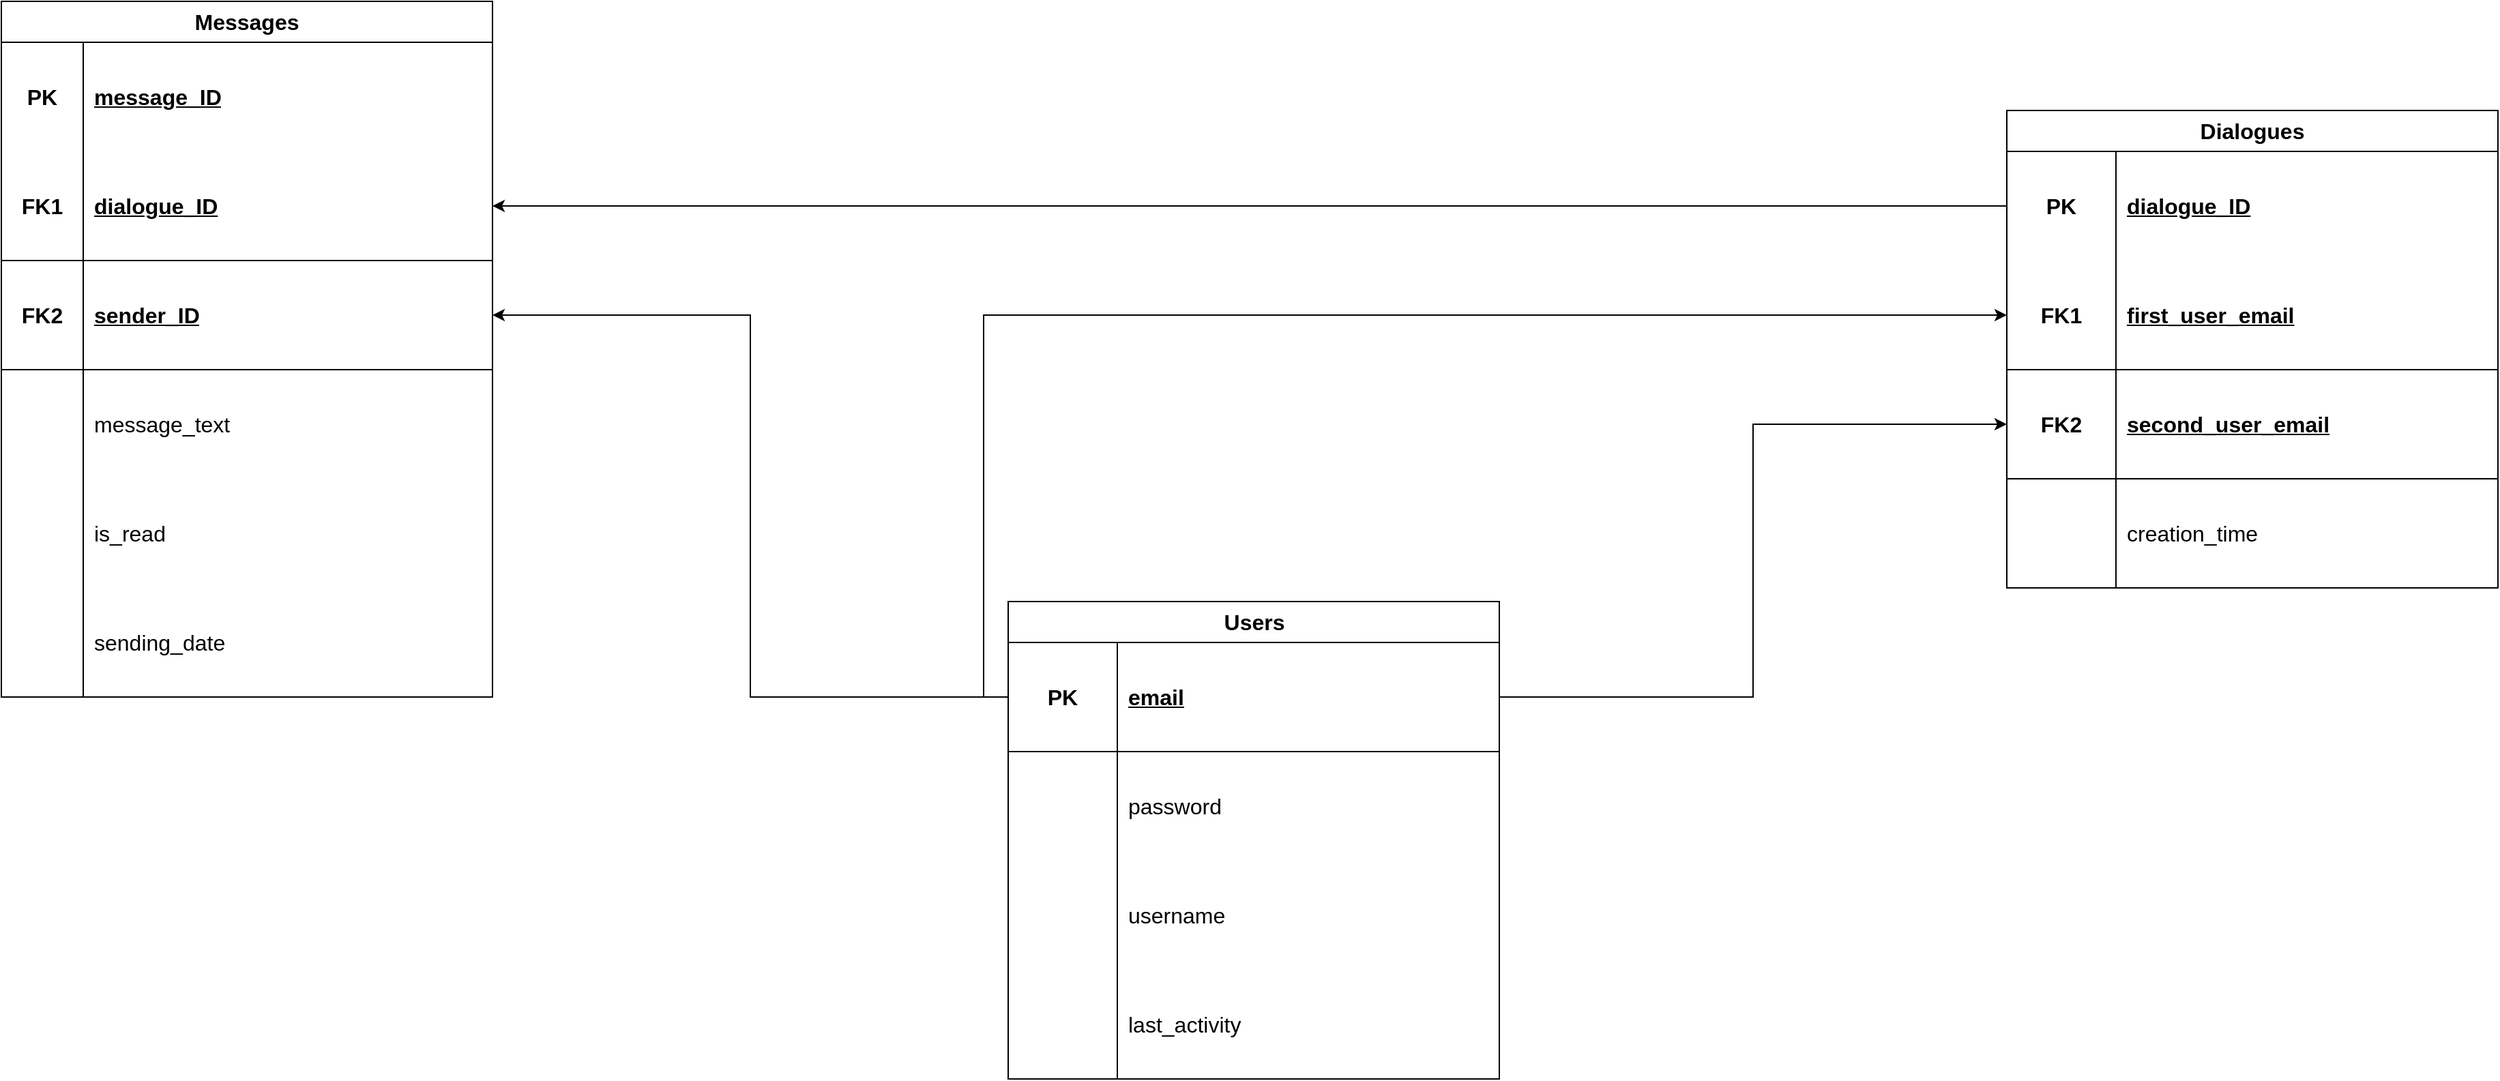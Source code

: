 <mxfile version="21.6.2" type="github">
  <diagram name="Страница 1" id="ArhTz1QJqoJ26JUiT9pj">
    <mxGraphModel dx="2473" dy="1409" grid="1" gridSize="10" guides="1" tooltips="1" connect="1" arrows="1" fold="1" page="1" pageScale="1" pageWidth="2336" pageHeight="1654" math="0" shadow="0">
      <root>
        <mxCell id="0" />
        <mxCell id="1" parent="0" />
        <mxCell id="ST9J7T8Uzd0xjBjnx_Wn-15" value="Users" style="shape=table;startSize=30;container=1;collapsible=1;childLayout=tableLayout;fixedRows=1;rowLines=0;fontStyle=1;align=center;resizeLast=1;html=1;fontSize=16;" vertex="1" parent="1">
          <mxGeometry x="988" y="840" width="360" height="350" as="geometry" />
        </mxCell>
        <mxCell id="ST9J7T8Uzd0xjBjnx_Wn-16" value="" style="shape=tableRow;horizontal=0;startSize=0;swimlaneHead=0;swimlaneBody=0;fillColor=none;collapsible=0;dropTarget=0;points=[[0,0.5],[1,0.5]];portConstraint=eastwest;top=0;left=0;right=0;bottom=1;" vertex="1" parent="ST9J7T8Uzd0xjBjnx_Wn-15">
          <mxGeometry y="30" width="360" height="80" as="geometry" />
        </mxCell>
        <mxCell id="ST9J7T8Uzd0xjBjnx_Wn-17" value="PK" style="shape=partialRectangle;connectable=0;fillColor=none;top=0;left=0;bottom=0;right=0;fontStyle=1;overflow=hidden;whiteSpace=wrap;html=1;fontSize=16;" vertex="1" parent="ST9J7T8Uzd0xjBjnx_Wn-16">
          <mxGeometry width="80" height="80" as="geometry">
            <mxRectangle width="80" height="80" as="alternateBounds" />
          </mxGeometry>
        </mxCell>
        <mxCell id="ST9J7T8Uzd0xjBjnx_Wn-18" value="email" style="shape=partialRectangle;connectable=0;fillColor=none;top=0;left=0;bottom=0;right=0;align=left;spacingLeft=6;fontStyle=5;overflow=hidden;whiteSpace=wrap;html=1;fontSize=16;" vertex="1" parent="ST9J7T8Uzd0xjBjnx_Wn-16">
          <mxGeometry x="80" width="280" height="80" as="geometry">
            <mxRectangle width="280" height="80" as="alternateBounds" />
          </mxGeometry>
        </mxCell>
        <mxCell id="ST9J7T8Uzd0xjBjnx_Wn-19" value="" style="shape=tableRow;horizontal=0;startSize=0;swimlaneHead=0;swimlaneBody=0;fillColor=none;collapsible=0;dropTarget=0;points=[[0,0.5],[1,0.5]];portConstraint=eastwest;top=0;left=0;right=0;bottom=0;" vertex="1" parent="ST9J7T8Uzd0xjBjnx_Wn-15">
          <mxGeometry y="110" width="360" height="80" as="geometry" />
        </mxCell>
        <mxCell id="ST9J7T8Uzd0xjBjnx_Wn-20" value="" style="shape=partialRectangle;connectable=0;fillColor=none;top=0;left=0;bottom=0;right=0;editable=1;overflow=hidden;whiteSpace=wrap;html=1;fontSize=16;" vertex="1" parent="ST9J7T8Uzd0xjBjnx_Wn-19">
          <mxGeometry width="80" height="80" as="geometry">
            <mxRectangle width="80" height="80" as="alternateBounds" />
          </mxGeometry>
        </mxCell>
        <mxCell id="ST9J7T8Uzd0xjBjnx_Wn-21" value="password" style="shape=partialRectangle;connectable=0;fillColor=none;top=0;left=0;bottom=0;right=0;align=left;spacingLeft=6;overflow=hidden;whiteSpace=wrap;html=1;fontSize=16;" vertex="1" parent="ST9J7T8Uzd0xjBjnx_Wn-19">
          <mxGeometry x="80" width="280" height="80" as="geometry">
            <mxRectangle width="280" height="80" as="alternateBounds" />
          </mxGeometry>
        </mxCell>
        <mxCell id="ST9J7T8Uzd0xjBjnx_Wn-22" value="" style="shape=tableRow;horizontal=0;startSize=0;swimlaneHead=0;swimlaneBody=0;fillColor=none;collapsible=0;dropTarget=0;points=[[0,0.5],[1,0.5]];portConstraint=eastwest;top=0;left=0;right=0;bottom=0;" vertex="1" parent="ST9J7T8Uzd0xjBjnx_Wn-15">
          <mxGeometry y="190" width="360" height="80" as="geometry" />
        </mxCell>
        <mxCell id="ST9J7T8Uzd0xjBjnx_Wn-23" value="" style="shape=partialRectangle;connectable=0;fillColor=none;top=0;left=0;bottom=0;right=0;editable=1;overflow=hidden;whiteSpace=wrap;html=1;fontSize=16;" vertex="1" parent="ST9J7T8Uzd0xjBjnx_Wn-22">
          <mxGeometry width="80" height="80" as="geometry">
            <mxRectangle width="80" height="80" as="alternateBounds" />
          </mxGeometry>
        </mxCell>
        <mxCell id="ST9J7T8Uzd0xjBjnx_Wn-24" value="username" style="shape=partialRectangle;connectable=0;fillColor=none;top=0;left=0;bottom=0;right=0;align=left;spacingLeft=6;overflow=hidden;whiteSpace=wrap;html=1;fontSize=16;" vertex="1" parent="ST9J7T8Uzd0xjBjnx_Wn-22">
          <mxGeometry x="80" width="280" height="80" as="geometry">
            <mxRectangle width="280" height="80" as="alternateBounds" />
          </mxGeometry>
        </mxCell>
        <mxCell id="ST9J7T8Uzd0xjBjnx_Wn-69" value="" style="shape=tableRow;horizontal=0;startSize=0;swimlaneHead=0;swimlaneBody=0;fillColor=none;collapsible=0;dropTarget=0;points=[[0,0.5],[1,0.5]];portConstraint=eastwest;top=0;left=0;right=0;bottom=0;" vertex="1" parent="ST9J7T8Uzd0xjBjnx_Wn-15">
          <mxGeometry y="270" width="360" height="80" as="geometry" />
        </mxCell>
        <mxCell id="ST9J7T8Uzd0xjBjnx_Wn-70" value="" style="shape=partialRectangle;connectable=0;fillColor=none;top=0;left=0;bottom=0;right=0;editable=1;overflow=hidden;whiteSpace=wrap;html=1;fontSize=16;" vertex="1" parent="ST9J7T8Uzd0xjBjnx_Wn-69">
          <mxGeometry width="80" height="80" as="geometry">
            <mxRectangle width="80" height="80" as="alternateBounds" />
          </mxGeometry>
        </mxCell>
        <mxCell id="ST9J7T8Uzd0xjBjnx_Wn-71" value="last_activity" style="shape=partialRectangle;connectable=0;fillColor=none;top=0;left=0;bottom=0;right=0;align=left;spacingLeft=6;overflow=hidden;whiteSpace=wrap;html=1;fontSize=16;" vertex="1" parent="ST9J7T8Uzd0xjBjnx_Wn-69">
          <mxGeometry x="80" width="280" height="80" as="geometry">
            <mxRectangle width="280" height="80" as="alternateBounds" />
          </mxGeometry>
        </mxCell>
        <mxCell id="ST9J7T8Uzd0xjBjnx_Wn-31" value="Dialogues" style="shape=table;startSize=30;container=1;collapsible=1;childLayout=tableLayout;fixedRows=1;rowLines=0;fontStyle=1;align=center;resizeLast=1;html=1;whiteSpace=wrap;fontSize=16;" vertex="1" parent="1">
          <mxGeometry x="1720" y="480" width="360" height="350" as="geometry" />
        </mxCell>
        <mxCell id="ST9J7T8Uzd0xjBjnx_Wn-32" value="" style="shape=tableRow;horizontal=0;startSize=0;swimlaneHead=0;swimlaneBody=0;fillColor=none;collapsible=0;dropTarget=0;points=[[0,0.5],[1,0.5]];portConstraint=eastwest;top=0;left=0;right=0;bottom=0;html=1;" vertex="1" parent="ST9J7T8Uzd0xjBjnx_Wn-31">
          <mxGeometry y="30" width="360" height="80" as="geometry" />
        </mxCell>
        <mxCell id="ST9J7T8Uzd0xjBjnx_Wn-33" value="PK" style="shape=partialRectangle;connectable=0;fillColor=none;top=0;left=0;bottom=0;right=0;fontStyle=1;overflow=hidden;html=1;whiteSpace=wrap;fontSize=16;" vertex="1" parent="ST9J7T8Uzd0xjBjnx_Wn-32">
          <mxGeometry width="80" height="80" as="geometry">
            <mxRectangle width="80" height="80" as="alternateBounds" />
          </mxGeometry>
        </mxCell>
        <mxCell id="ST9J7T8Uzd0xjBjnx_Wn-34" value="dialogue_ID" style="shape=partialRectangle;connectable=0;fillColor=none;top=0;left=0;bottom=0;right=0;align=left;spacingLeft=6;fontStyle=5;overflow=hidden;html=1;whiteSpace=wrap;fontSize=16;" vertex="1" parent="ST9J7T8Uzd0xjBjnx_Wn-32">
          <mxGeometry x="80" width="280" height="80" as="geometry">
            <mxRectangle width="280" height="80" as="alternateBounds" />
          </mxGeometry>
        </mxCell>
        <mxCell id="ST9J7T8Uzd0xjBjnx_Wn-35" value="" style="shape=tableRow;horizontal=0;startSize=0;swimlaneHead=0;swimlaneBody=0;fillColor=none;collapsible=0;dropTarget=0;points=[[0,0.5],[1,0.5]];portConstraint=eastwest;top=0;left=0;right=0;bottom=1;html=1;" vertex="1" parent="ST9J7T8Uzd0xjBjnx_Wn-31">
          <mxGeometry y="110" width="360" height="80" as="geometry" />
        </mxCell>
        <mxCell id="ST9J7T8Uzd0xjBjnx_Wn-36" value="FK1" style="shape=partialRectangle;connectable=0;fillColor=none;top=0;left=0;bottom=0;right=0;fontStyle=1;overflow=hidden;html=1;whiteSpace=wrap;fontSize=16;" vertex="1" parent="ST9J7T8Uzd0xjBjnx_Wn-35">
          <mxGeometry width="80" height="80" as="geometry">
            <mxRectangle width="80" height="80" as="alternateBounds" />
          </mxGeometry>
        </mxCell>
        <mxCell id="ST9J7T8Uzd0xjBjnx_Wn-37" value="first_user_email" style="shape=partialRectangle;connectable=0;fillColor=none;top=0;left=0;bottom=0;right=0;align=left;spacingLeft=6;fontStyle=5;overflow=hidden;html=1;whiteSpace=wrap;fontSize=16;" vertex="1" parent="ST9J7T8Uzd0xjBjnx_Wn-35">
          <mxGeometry x="80" width="280" height="80" as="geometry">
            <mxRectangle width="280" height="80" as="alternateBounds" />
          </mxGeometry>
        </mxCell>
        <mxCell id="ST9J7T8Uzd0xjBjnx_Wn-44" value="" style="shape=tableRow;horizontal=0;startSize=0;swimlaneHead=0;swimlaneBody=0;fillColor=none;collapsible=0;dropTarget=0;points=[[0,0.5],[1,0.5]];portConstraint=eastwest;top=0;left=0;right=0;bottom=1;html=1;" vertex="1" parent="ST9J7T8Uzd0xjBjnx_Wn-31">
          <mxGeometry y="190" width="360" height="80" as="geometry" />
        </mxCell>
        <mxCell id="ST9J7T8Uzd0xjBjnx_Wn-45" value="FK2" style="shape=partialRectangle;connectable=0;fillColor=none;top=0;left=0;bottom=0;right=0;fontStyle=1;overflow=hidden;html=1;whiteSpace=wrap;fontSize=16;" vertex="1" parent="ST9J7T8Uzd0xjBjnx_Wn-44">
          <mxGeometry width="80" height="80" as="geometry">
            <mxRectangle width="80" height="80" as="alternateBounds" />
          </mxGeometry>
        </mxCell>
        <mxCell id="ST9J7T8Uzd0xjBjnx_Wn-46" value="second_user_email" style="shape=partialRectangle;connectable=0;fillColor=none;top=0;left=0;bottom=0;right=0;align=left;spacingLeft=6;fontStyle=5;overflow=hidden;html=1;whiteSpace=wrap;fontSize=16;" vertex="1" parent="ST9J7T8Uzd0xjBjnx_Wn-44">
          <mxGeometry x="80" width="280" height="80" as="geometry">
            <mxRectangle width="280" height="80" as="alternateBounds" />
          </mxGeometry>
        </mxCell>
        <mxCell id="ST9J7T8Uzd0xjBjnx_Wn-38" value="" style="shape=tableRow;horizontal=0;startSize=0;swimlaneHead=0;swimlaneBody=0;fillColor=none;collapsible=0;dropTarget=0;points=[[0,0.5],[1,0.5]];portConstraint=eastwest;top=0;left=0;right=0;bottom=0;html=1;" vertex="1" parent="ST9J7T8Uzd0xjBjnx_Wn-31">
          <mxGeometry y="270" width="360" height="80" as="geometry" />
        </mxCell>
        <mxCell id="ST9J7T8Uzd0xjBjnx_Wn-39" value="" style="shape=partialRectangle;connectable=0;fillColor=none;top=0;left=0;bottom=0;right=0;editable=1;overflow=hidden;html=1;whiteSpace=wrap;fontSize=16;" vertex="1" parent="ST9J7T8Uzd0xjBjnx_Wn-38">
          <mxGeometry width="80" height="80" as="geometry">
            <mxRectangle width="80" height="80" as="alternateBounds" />
          </mxGeometry>
        </mxCell>
        <mxCell id="ST9J7T8Uzd0xjBjnx_Wn-40" value="creation_time" style="shape=partialRectangle;connectable=0;fillColor=none;top=0;left=0;bottom=0;right=0;align=left;spacingLeft=6;overflow=hidden;html=1;whiteSpace=wrap;fontSize=16;" vertex="1" parent="ST9J7T8Uzd0xjBjnx_Wn-38">
          <mxGeometry x="80" width="280" height="80" as="geometry">
            <mxRectangle width="280" height="80" as="alternateBounds" />
          </mxGeometry>
        </mxCell>
        <mxCell id="ST9J7T8Uzd0xjBjnx_Wn-47" value="Messages" style="shape=table;startSize=30;container=1;collapsible=1;childLayout=tableLayout;fixedRows=1;rowLines=0;fontStyle=1;align=center;resizeLast=1;html=1;whiteSpace=wrap;fontSize=16;" vertex="1" parent="1">
          <mxGeometry x="250" y="400" width="360" height="510" as="geometry" />
        </mxCell>
        <mxCell id="ST9J7T8Uzd0xjBjnx_Wn-48" value="" style="shape=tableRow;horizontal=0;startSize=0;swimlaneHead=0;swimlaneBody=0;fillColor=none;collapsible=0;dropTarget=0;points=[[0,0.5],[1,0.5]];portConstraint=eastwest;top=0;left=0;right=0;bottom=0;html=1;" vertex="1" parent="ST9J7T8Uzd0xjBjnx_Wn-47">
          <mxGeometry y="30" width="360" height="80" as="geometry" />
        </mxCell>
        <mxCell id="ST9J7T8Uzd0xjBjnx_Wn-49" value="PK" style="shape=partialRectangle;connectable=0;fillColor=none;top=0;left=0;bottom=0;right=0;fontStyle=1;overflow=hidden;html=1;whiteSpace=wrap;fontSize=16;" vertex="1" parent="ST9J7T8Uzd0xjBjnx_Wn-48">
          <mxGeometry width="60" height="80" as="geometry">
            <mxRectangle width="60" height="80" as="alternateBounds" />
          </mxGeometry>
        </mxCell>
        <mxCell id="ST9J7T8Uzd0xjBjnx_Wn-50" value="message_ID" style="shape=partialRectangle;connectable=0;fillColor=none;top=0;left=0;bottom=0;right=0;align=left;spacingLeft=6;fontStyle=5;overflow=hidden;html=1;whiteSpace=wrap;fontSize=16;" vertex="1" parent="ST9J7T8Uzd0xjBjnx_Wn-48">
          <mxGeometry x="60" width="300" height="80" as="geometry">
            <mxRectangle width="300" height="80" as="alternateBounds" />
          </mxGeometry>
        </mxCell>
        <mxCell id="ST9J7T8Uzd0xjBjnx_Wn-60" value="" style="shape=tableRow;horizontal=0;startSize=0;swimlaneHead=0;swimlaneBody=0;fillColor=none;collapsible=0;dropTarget=0;points=[[0,0.5],[1,0.5]];portConstraint=eastwest;top=0;left=0;right=0;bottom=1;html=1;" vertex="1" parent="ST9J7T8Uzd0xjBjnx_Wn-47">
          <mxGeometry y="110" width="360" height="80" as="geometry" />
        </mxCell>
        <mxCell id="ST9J7T8Uzd0xjBjnx_Wn-61" value="FK1" style="shape=partialRectangle;connectable=0;fillColor=none;top=0;left=0;bottom=0;right=0;fontStyle=1;overflow=hidden;html=1;whiteSpace=wrap;fontSize=16;" vertex="1" parent="ST9J7T8Uzd0xjBjnx_Wn-60">
          <mxGeometry width="60" height="80" as="geometry">
            <mxRectangle width="60" height="80" as="alternateBounds" />
          </mxGeometry>
        </mxCell>
        <mxCell id="ST9J7T8Uzd0xjBjnx_Wn-62" value="dialogue_ID" style="shape=partialRectangle;connectable=0;fillColor=none;top=0;left=0;bottom=0;right=0;align=left;spacingLeft=6;fontStyle=5;overflow=hidden;html=1;whiteSpace=wrap;fontSize=16;" vertex="1" parent="ST9J7T8Uzd0xjBjnx_Wn-60">
          <mxGeometry x="60" width="300" height="80" as="geometry">
            <mxRectangle width="300" height="80" as="alternateBounds" />
          </mxGeometry>
        </mxCell>
        <mxCell id="ST9J7T8Uzd0xjBjnx_Wn-63" value="" style="shape=tableRow;horizontal=0;startSize=0;swimlaneHead=0;swimlaneBody=0;fillColor=none;collapsible=0;dropTarget=0;points=[[0,0.5],[1,0.5]];portConstraint=eastwest;top=0;left=0;right=0;bottom=1;html=1;" vertex="1" parent="ST9J7T8Uzd0xjBjnx_Wn-47">
          <mxGeometry y="190" width="360" height="80" as="geometry" />
        </mxCell>
        <mxCell id="ST9J7T8Uzd0xjBjnx_Wn-64" value="FK2" style="shape=partialRectangle;connectable=0;fillColor=none;top=0;left=0;bottom=0;right=0;fontStyle=1;overflow=hidden;html=1;whiteSpace=wrap;fontSize=16;" vertex="1" parent="ST9J7T8Uzd0xjBjnx_Wn-63">
          <mxGeometry width="60" height="80" as="geometry">
            <mxRectangle width="60" height="80" as="alternateBounds" />
          </mxGeometry>
        </mxCell>
        <mxCell id="ST9J7T8Uzd0xjBjnx_Wn-65" value="sender_ID" style="shape=partialRectangle;connectable=0;fillColor=none;top=0;left=0;bottom=0;right=0;align=left;spacingLeft=6;fontStyle=5;overflow=hidden;html=1;whiteSpace=wrap;fontSize=16;" vertex="1" parent="ST9J7T8Uzd0xjBjnx_Wn-63">
          <mxGeometry x="60" width="300" height="80" as="geometry">
            <mxRectangle width="300" height="80" as="alternateBounds" />
          </mxGeometry>
        </mxCell>
        <mxCell id="ST9J7T8Uzd0xjBjnx_Wn-54" value="" style="shape=tableRow;horizontal=0;startSize=0;swimlaneHead=0;swimlaneBody=0;fillColor=none;collapsible=0;dropTarget=0;points=[[0,0.5],[1,0.5]];portConstraint=eastwest;top=0;left=0;right=0;bottom=0;html=1;" vertex="1" parent="ST9J7T8Uzd0xjBjnx_Wn-47">
          <mxGeometry y="270" width="360" height="80" as="geometry" />
        </mxCell>
        <mxCell id="ST9J7T8Uzd0xjBjnx_Wn-55" value="" style="shape=partialRectangle;connectable=0;fillColor=none;top=0;left=0;bottom=0;right=0;editable=1;overflow=hidden;html=1;whiteSpace=wrap;fontSize=16;" vertex="1" parent="ST9J7T8Uzd0xjBjnx_Wn-54">
          <mxGeometry width="60" height="80" as="geometry">
            <mxRectangle width="60" height="80" as="alternateBounds" />
          </mxGeometry>
        </mxCell>
        <mxCell id="ST9J7T8Uzd0xjBjnx_Wn-56" value="message_text" style="shape=partialRectangle;connectable=0;fillColor=none;top=0;left=0;bottom=0;right=0;align=left;spacingLeft=6;overflow=hidden;html=1;whiteSpace=wrap;fontSize=16;" vertex="1" parent="ST9J7T8Uzd0xjBjnx_Wn-54">
          <mxGeometry x="60" width="300" height="80" as="geometry">
            <mxRectangle width="300" height="80" as="alternateBounds" />
          </mxGeometry>
        </mxCell>
        <mxCell id="ST9J7T8Uzd0xjBjnx_Wn-66" value="" style="shape=tableRow;horizontal=0;startSize=0;swimlaneHead=0;swimlaneBody=0;fillColor=none;collapsible=0;dropTarget=0;points=[[0,0.5],[1,0.5]];portConstraint=eastwest;top=0;left=0;right=0;bottom=0;html=1;" vertex="1" parent="ST9J7T8Uzd0xjBjnx_Wn-47">
          <mxGeometry y="350" width="360" height="80" as="geometry" />
        </mxCell>
        <mxCell id="ST9J7T8Uzd0xjBjnx_Wn-67" value="" style="shape=partialRectangle;connectable=0;fillColor=none;top=0;left=0;bottom=0;right=0;editable=1;overflow=hidden;html=1;whiteSpace=wrap;fontSize=16;" vertex="1" parent="ST9J7T8Uzd0xjBjnx_Wn-66">
          <mxGeometry width="60" height="80" as="geometry">
            <mxRectangle width="60" height="80" as="alternateBounds" />
          </mxGeometry>
        </mxCell>
        <mxCell id="ST9J7T8Uzd0xjBjnx_Wn-68" value="is_read" style="shape=partialRectangle;connectable=0;fillColor=none;top=0;left=0;bottom=0;right=0;align=left;spacingLeft=6;overflow=hidden;html=1;whiteSpace=wrap;fontSize=16;" vertex="1" parent="ST9J7T8Uzd0xjBjnx_Wn-66">
          <mxGeometry x="60" width="300" height="80" as="geometry">
            <mxRectangle width="300" height="80" as="alternateBounds" />
          </mxGeometry>
        </mxCell>
        <mxCell id="ST9J7T8Uzd0xjBjnx_Wn-72" value="" style="shape=tableRow;horizontal=0;startSize=0;swimlaneHead=0;swimlaneBody=0;fillColor=none;collapsible=0;dropTarget=0;points=[[0,0.5],[1,0.5]];portConstraint=eastwest;top=0;left=0;right=0;bottom=0;html=1;" vertex="1" parent="ST9J7T8Uzd0xjBjnx_Wn-47">
          <mxGeometry y="430" width="360" height="80" as="geometry" />
        </mxCell>
        <mxCell id="ST9J7T8Uzd0xjBjnx_Wn-73" value="" style="shape=partialRectangle;connectable=0;fillColor=none;top=0;left=0;bottom=0;right=0;editable=1;overflow=hidden;html=1;whiteSpace=wrap;fontSize=16;" vertex="1" parent="ST9J7T8Uzd0xjBjnx_Wn-72">
          <mxGeometry width="60" height="80" as="geometry">
            <mxRectangle width="60" height="80" as="alternateBounds" />
          </mxGeometry>
        </mxCell>
        <mxCell id="ST9J7T8Uzd0xjBjnx_Wn-74" value="sending_date" style="shape=partialRectangle;connectable=0;fillColor=none;top=0;left=0;bottom=0;right=0;align=left;spacingLeft=6;overflow=hidden;html=1;whiteSpace=wrap;fontSize=16;" vertex="1" parent="ST9J7T8Uzd0xjBjnx_Wn-72">
          <mxGeometry x="60" width="300" height="80" as="geometry">
            <mxRectangle width="300" height="80" as="alternateBounds" />
          </mxGeometry>
        </mxCell>
        <mxCell id="ST9J7T8Uzd0xjBjnx_Wn-77" style="edgeStyle=orthogonalEdgeStyle;rounded=0;orthogonalLoop=1;jettySize=auto;html=1;exitX=0;exitY=0.5;exitDx=0;exitDy=0;entryX=0;entryY=0.5;entryDx=0;entryDy=0;" edge="1" parent="1" source="ST9J7T8Uzd0xjBjnx_Wn-16" target="ST9J7T8Uzd0xjBjnx_Wn-35">
          <mxGeometry relative="1" as="geometry">
            <Array as="points">
              <mxPoint x="970" y="910" />
              <mxPoint x="970" y="630" />
            </Array>
          </mxGeometry>
        </mxCell>
        <mxCell id="ST9J7T8Uzd0xjBjnx_Wn-78" style="edgeStyle=orthogonalEdgeStyle;rounded=0;orthogonalLoop=1;jettySize=auto;html=1;exitX=1;exitY=0.5;exitDx=0;exitDy=0;entryX=0;entryY=0.5;entryDx=0;entryDy=0;" edge="1" parent="1" source="ST9J7T8Uzd0xjBjnx_Wn-16" target="ST9J7T8Uzd0xjBjnx_Wn-44">
          <mxGeometry relative="1" as="geometry" />
        </mxCell>
        <mxCell id="ST9J7T8Uzd0xjBjnx_Wn-80" style="edgeStyle=orthogonalEdgeStyle;rounded=0;orthogonalLoop=1;jettySize=auto;html=1;exitX=0;exitY=0.5;exitDx=0;exitDy=0;entryX=1;entryY=0.5;entryDx=0;entryDy=0;" edge="1" parent="1" source="ST9J7T8Uzd0xjBjnx_Wn-32" target="ST9J7T8Uzd0xjBjnx_Wn-60">
          <mxGeometry relative="1" as="geometry" />
        </mxCell>
        <mxCell id="ST9J7T8Uzd0xjBjnx_Wn-81" style="edgeStyle=orthogonalEdgeStyle;rounded=0;orthogonalLoop=1;jettySize=auto;html=1;exitX=0;exitY=0.5;exitDx=0;exitDy=0;entryX=1;entryY=0.5;entryDx=0;entryDy=0;" edge="1" parent="1" source="ST9J7T8Uzd0xjBjnx_Wn-16" target="ST9J7T8Uzd0xjBjnx_Wn-63">
          <mxGeometry relative="1" as="geometry" />
        </mxCell>
      </root>
    </mxGraphModel>
  </diagram>
</mxfile>
